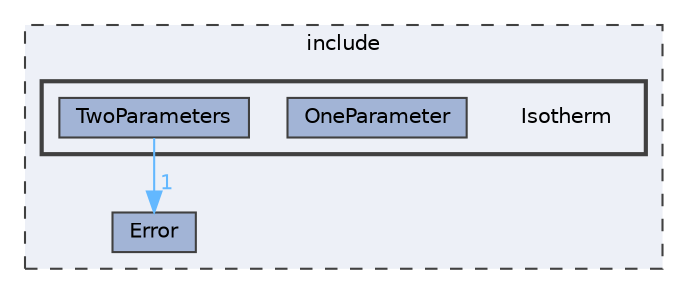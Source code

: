 digraph "D:/Desenvolvimento/IsothermLib - Github/IsothermLib/include/Isotherm"
{
 // LATEX_PDF_SIZE
  bgcolor="transparent";
  edge [fontname=Helvetica,fontsize=10,labelfontname=Helvetica,labelfontsize=10];
  node [fontname=Helvetica,fontsize=10,shape=box,height=0.2,width=0.4];
  compound=true
  subgraph clusterdir_dbbde0c145412e2fe2852ce43eb851e2 {
    graph [ bgcolor="#edf0f7", pencolor="grey25", label="include", fontname=Helvetica,fontsize=10 style="filled,dashed", URL="dir_dbbde0c145412e2fe2852ce43eb851e2.html",tooltip=""]
  dir_12620662c830b5d3ea2b9345377d08c8 [label="Error", fillcolor="#a2b4d6", color="grey25", style="filled", URL="dir_12620662c830b5d3ea2b9345377d08c8.html",tooltip=""];
  subgraph clusterdir_f6e7fadfa303d2c82893c0cc076b5910 {
    graph [ bgcolor="#edf0f7", pencolor="grey25", label="", fontname=Helvetica,fontsize=10 style="filled,bold", URL="dir_f6e7fadfa303d2c82893c0cc076b5910.html",tooltip=""]
    dir_f6e7fadfa303d2c82893c0cc076b5910 [shape=plaintext, label="Isotherm"];
  dir_29bcb55aec7b9e893bc7179358d3ac65 [label="OneParameter", fillcolor="#a2b4d6", color="grey25", style="filled", URL="dir_29bcb55aec7b9e893bc7179358d3ac65.html",tooltip=""];
  dir_6d75ab827888866b4031963e479e7265 [label="TwoParameters", fillcolor="#a2b4d6", color="grey25", style="filled", URL="dir_6d75ab827888866b4031963e479e7265.html",tooltip=""];
  }
  }
  dir_6d75ab827888866b4031963e479e7265->dir_12620662c830b5d3ea2b9345377d08c8 [headlabel="1", labeldistance=1.5 headhref="dir_000013_000001.html" href="dir_000013_000001.html" color="steelblue1" fontcolor="steelblue1"];
}
